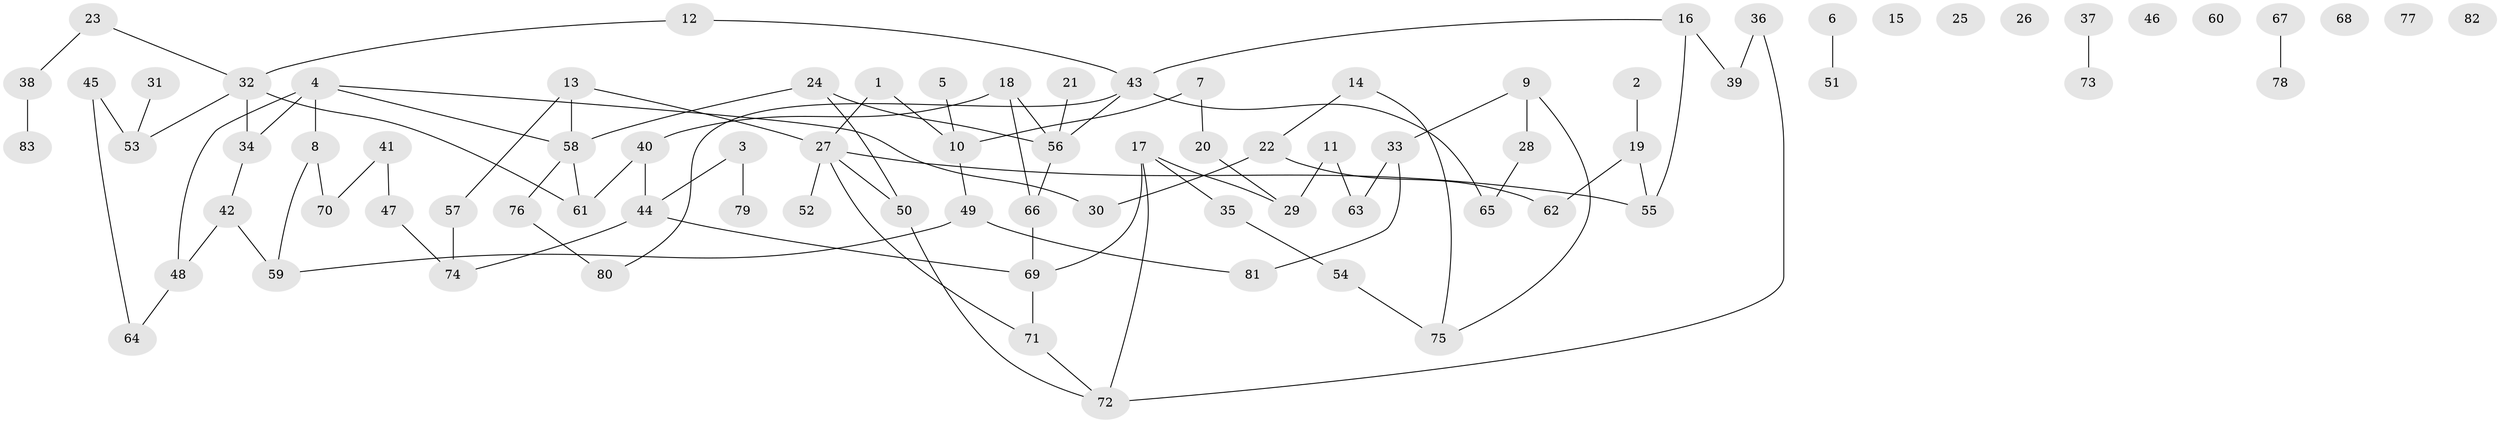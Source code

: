 // coarse degree distribution, {2: 0.22413793103448276, 1: 0.1896551724137931, 0: 0.13793103448275862, 5: 0.10344827586206896, 3: 0.22413793103448276, 4: 0.10344827586206896, 6: 0.017241379310344827}
// Generated by graph-tools (version 1.1) at 2025/43/03/04/25 21:43:26]
// undirected, 83 vertices, 95 edges
graph export_dot {
graph [start="1"]
  node [color=gray90,style=filled];
  1;
  2;
  3;
  4;
  5;
  6;
  7;
  8;
  9;
  10;
  11;
  12;
  13;
  14;
  15;
  16;
  17;
  18;
  19;
  20;
  21;
  22;
  23;
  24;
  25;
  26;
  27;
  28;
  29;
  30;
  31;
  32;
  33;
  34;
  35;
  36;
  37;
  38;
  39;
  40;
  41;
  42;
  43;
  44;
  45;
  46;
  47;
  48;
  49;
  50;
  51;
  52;
  53;
  54;
  55;
  56;
  57;
  58;
  59;
  60;
  61;
  62;
  63;
  64;
  65;
  66;
  67;
  68;
  69;
  70;
  71;
  72;
  73;
  74;
  75;
  76;
  77;
  78;
  79;
  80;
  81;
  82;
  83;
  1 -- 10;
  1 -- 27;
  2 -- 19;
  3 -- 44;
  3 -- 79;
  4 -- 8;
  4 -- 30;
  4 -- 34;
  4 -- 48;
  4 -- 58;
  5 -- 10;
  6 -- 51;
  7 -- 10;
  7 -- 20;
  8 -- 59;
  8 -- 70;
  9 -- 28;
  9 -- 33;
  9 -- 75;
  10 -- 49;
  11 -- 29;
  11 -- 63;
  12 -- 32;
  12 -- 43;
  13 -- 27;
  13 -- 57;
  13 -- 58;
  14 -- 22;
  14 -- 75;
  16 -- 39;
  16 -- 43;
  16 -- 55;
  17 -- 29;
  17 -- 35;
  17 -- 69;
  17 -- 72;
  18 -- 40;
  18 -- 56;
  18 -- 66;
  19 -- 55;
  19 -- 62;
  20 -- 29;
  21 -- 56;
  22 -- 30;
  22 -- 62;
  23 -- 32;
  23 -- 38;
  24 -- 50;
  24 -- 56;
  24 -- 58;
  27 -- 50;
  27 -- 52;
  27 -- 55;
  27 -- 71;
  28 -- 65;
  31 -- 53;
  32 -- 34;
  32 -- 53;
  32 -- 61;
  33 -- 63;
  33 -- 81;
  34 -- 42;
  35 -- 54;
  36 -- 39;
  36 -- 72;
  37 -- 73;
  38 -- 83;
  40 -- 44;
  40 -- 61;
  41 -- 47;
  41 -- 70;
  42 -- 48;
  42 -- 59;
  43 -- 56;
  43 -- 65;
  43 -- 80;
  44 -- 69;
  44 -- 74;
  45 -- 53;
  45 -- 64;
  47 -- 74;
  48 -- 64;
  49 -- 59;
  49 -- 81;
  50 -- 72;
  54 -- 75;
  56 -- 66;
  57 -- 74;
  58 -- 61;
  58 -- 76;
  66 -- 69;
  67 -- 78;
  69 -- 71;
  71 -- 72;
  76 -- 80;
}
